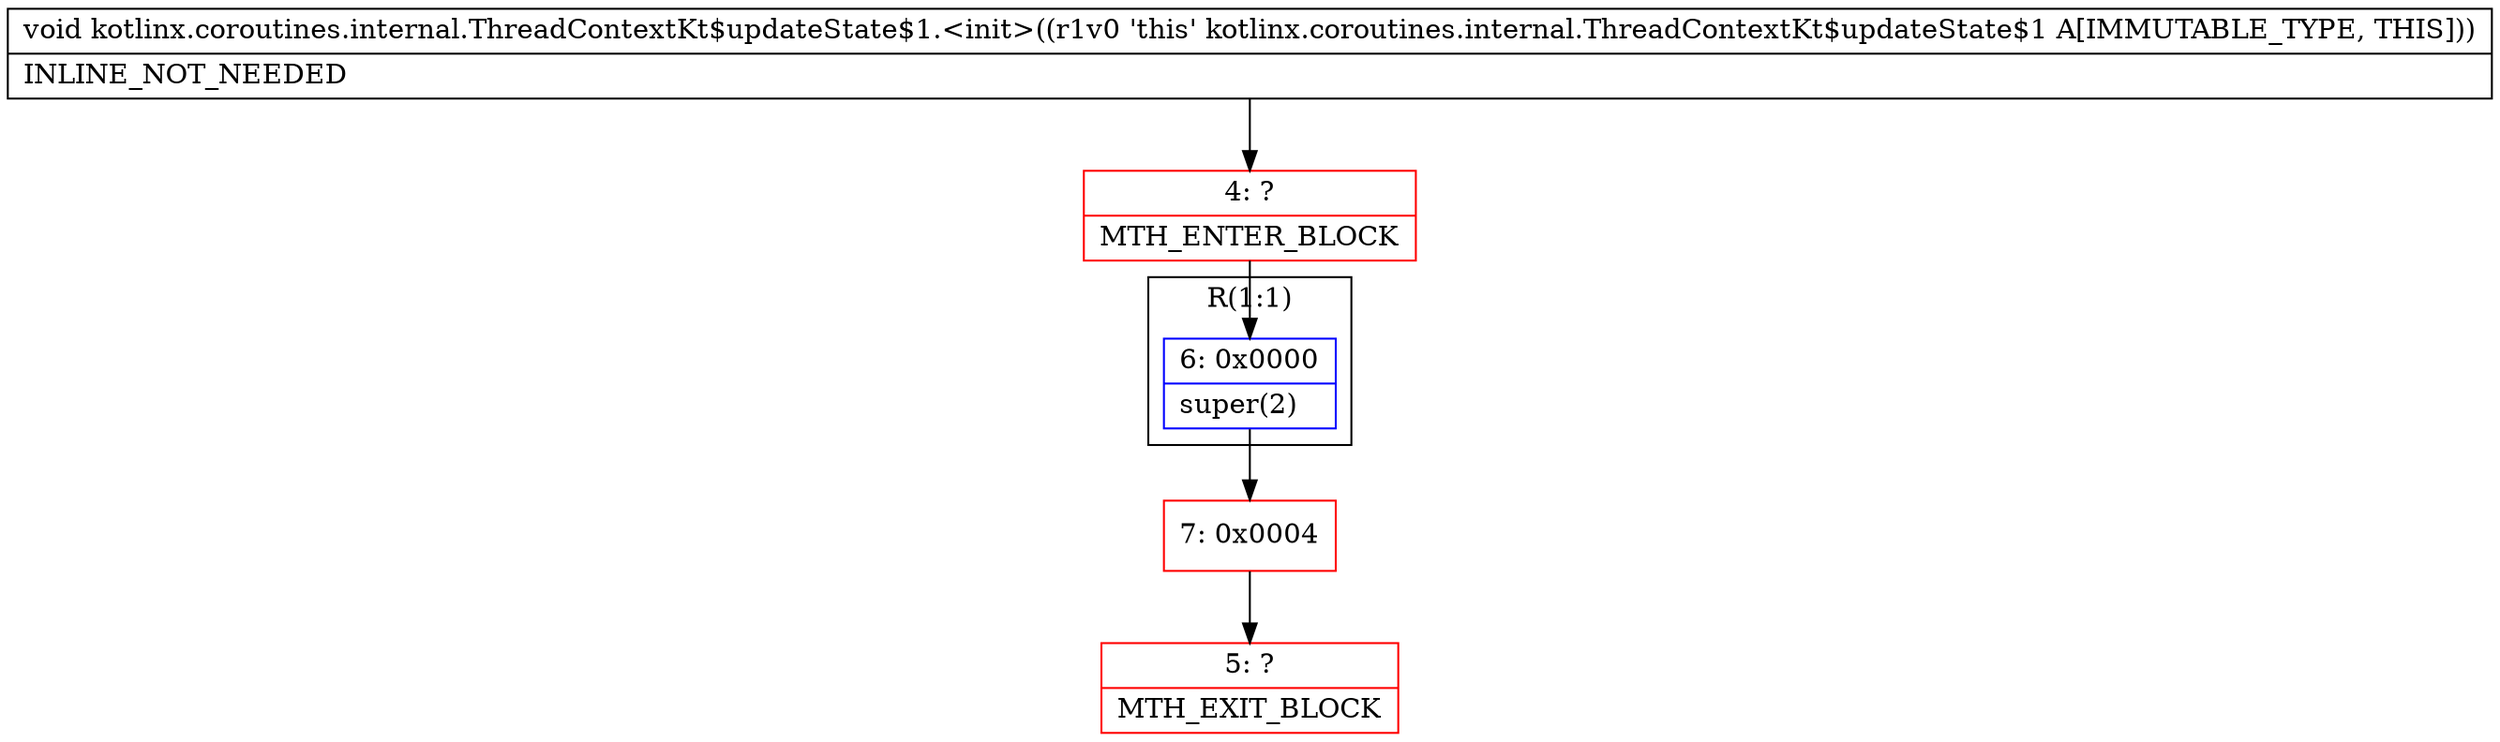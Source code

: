 digraph "CFG forkotlinx.coroutines.internal.ThreadContextKt$updateState$1.\<init\>()V" {
subgraph cluster_Region_2140646807 {
label = "R(1:1)";
node [shape=record,color=blue];
Node_6 [shape=record,label="{6\:\ 0x0000|super(2)\l}"];
}
Node_4 [shape=record,color=red,label="{4\:\ ?|MTH_ENTER_BLOCK\l}"];
Node_7 [shape=record,color=red,label="{7\:\ 0x0004}"];
Node_5 [shape=record,color=red,label="{5\:\ ?|MTH_EXIT_BLOCK\l}"];
MethodNode[shape=record,label="{void kotlinx.coroutines.internal.ThreadContextKt$updateState$1.\<init\>((r1v0 'this' kotlinx.coroutines.internal.ThreadContextKt$updateState$1 A[IMMUTABLE_TYPE, THIS]))  | INLINE_NOT_NEEDED\l}"];
MethodNode -> Node_4;Node_6 -> Node_7;
Node_4 -> Node_6;
Node_7 -> Node_5;
}

